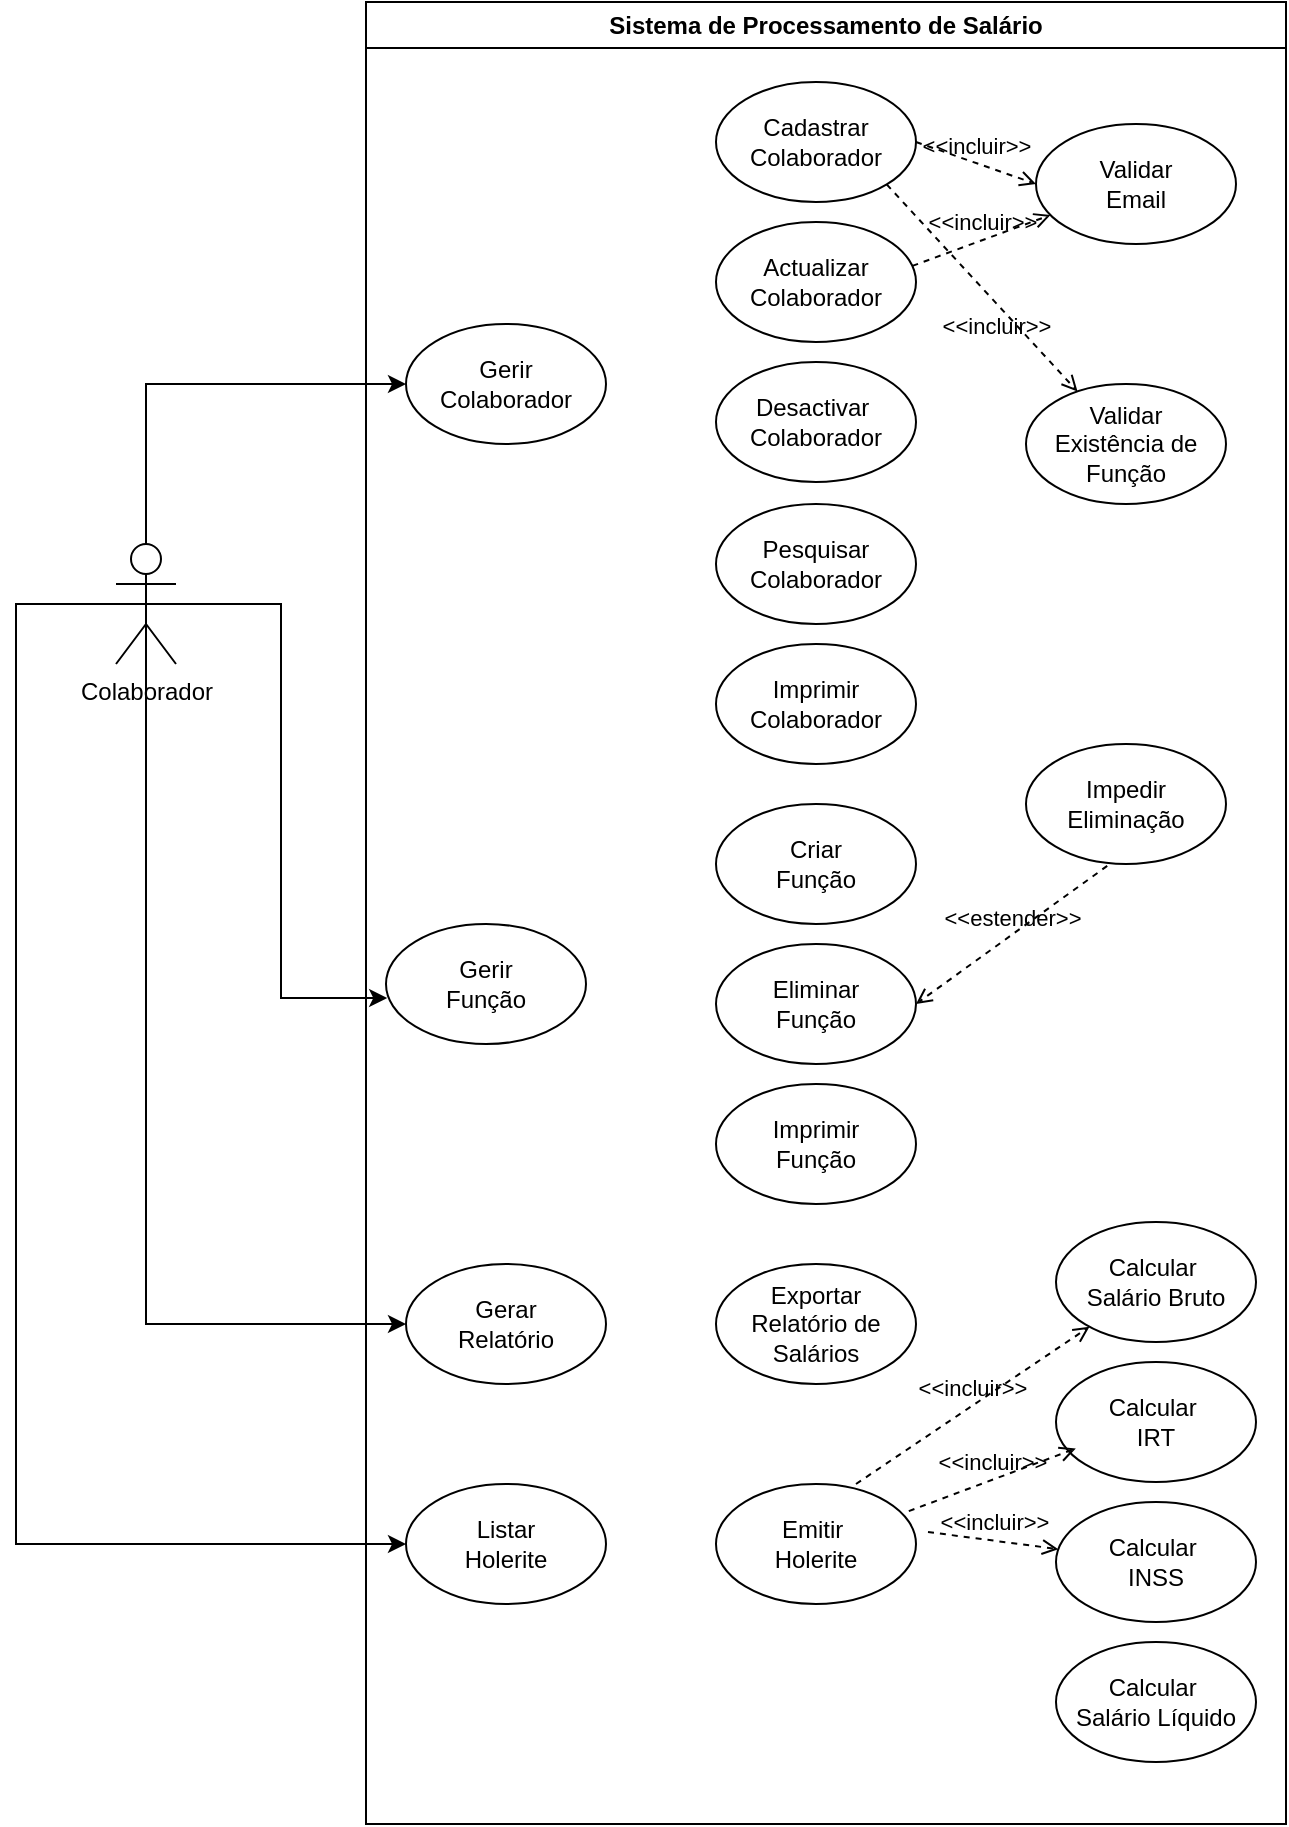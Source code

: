 <mxfile version="27.0.9">
  <diagram name="Page-1" id="QP8NUL7tgWp9apwwR5Bp">
    <mxGraphModel dx="744" dy="446" grid="1" gridSize="10" guides="1" tooltips="1" connect="1" arrows="1" fold="1" page="1" pageScale="1" pageWidth="850" pageHeight="1100" math="0" shadow="0">
      <root>
        <mxCell id="0" />
        <mxCell id="1" parent="0" />
        <mxCell id="OOApncT5bJwR6yC-GYGs-46" style="edgeStyle=orthogonalEdgeStyle;rounded=0;orthogonalLoop=1;jettySize=auto;html=1;exitX=0.5;exitY=0.5;exitDx=0;exitDy=0;exitPerimeter=0;entryX=0;entryY=0.5;entryDx=0;entryDy=0;" edge="1" parent="1" source="OOApncT5bJwR6yC-GYGs-6" target="OOApncT5bJwR6yC-GYGs-33">
          <mxGeometry relative="1" as="geometry">
            <Array as="points">
              <mxPoint x="85" y="200" />
            </Array>
          </mxGeometry>
        </mxCell>
        <mxCell id="OOApncT5bJwR6yC-GYGs-48" style="edgeStyle=orthogonalEdgeStyle;rounded=0;orthogonalLoop=1;jettySize=auto;html=1;exitX=0.5;exitY=0.5;exitDx=0;exitDy=0;exitPerimeter=0;entryX=0;entryY=0.5;entryDx=0;entryDy=0;" edge="1" parent="1" source="OOApncT5bJwR6yC-GYGs-6" target="OOApncT5bJwR6yC-GYGs-32">
          <mxGeometry relative="1" as="geometry">
            <Array as="points">
              <mxPoint x="20" y="310" />
              <mxPoint x="20" y="780" />
            </Array>
          </mxGeometry>
        </mxCell>
        <mxCell id="OOApncT5bJwR6yC-GYGs-49" style="edgeStyle=orthogonalEdgeStyle;rounded=0;orthogonalLoop=1;jettySize=auto;html=1;exitX=0.5;exitY=0.5;exitDx=0;exitDy=0;exitPerimeter=0;entryX=0;entryY=0.5;entryDx=0;entryDy=0;" edge="1" parent="1" source="OOApncT5bJwR6yC-GYGs-6" target="OOApncT5bJwR6yC-GYGs-28">
          <mxGeometry relative="1" as="geometry">
            <Array as="points">
              <mxPoint x="85" y="670" />
            </Array>
          </mxGeometry>
        </mxCell>
        <mxCell id="OOApncT5bJwR6yC-GYGs-6" value="Colaborador" style="shape=umlActor;verticalLabelPosition=bottom;verticalAlign=top;html=1;outlineConnect=0;" vertex="1" parent="1">
          <mxGeometry x="70" y="280" width="30" height="60" as="geometry" />
        </mxCell>
        <mxCell id="OOApncT5bJwR6yC-GYGs-15" value="Sistema de Processamento de Salário" style="swimlane;whiteSpace=wrap;html=1;" vertex="1" parent="1">
          <mxGeometry x="195" y="9" width="460" height="911" as="geometry">
            <mxRectangle x="330" y="170" width="240" height="30" as="alternateBounds" />
          </mxGeometry>
        </mxCell>
        <mxCell id="OOApncT5bJwR6yC-GYGs-21" value="Cadastrar Colaborador" style="ellipse;whiteSpace=wrap;html=1;" vertex="1" parent="OOApncT5bJwR6yC-GYGs-15">
          <mxGeometry x="175" y="40" width="100" height="60" as="geometry" />
        </mxCell>
        <mxCell id="OOApncT5bJwR6yC-GYGs-22" value="Actualizar Colaborador" style="ellipse;whiteSpace=wrap;html=1;" vertex="1" parent="OOApncT5bJwR6yC-GYGs-15">
          <mxGeometry x="175" y="110" width="100" height="60" as="geometry" />
        </mxCell>
        <mxCell id="OOApncT5bJwR6yC-GYGs-23" value="Desactivar&amp;nbsp;&lt;div&gt;&lt;span style=&quot;background-color: transparent; color: light-dark(rgb(0, 0, 0), rgb(255, 255, 255));&quot;&gt;Colaborador&lt;/span&gt;&lt;/div&gt;" style="ellipse;whiteSpace=wrap;html=1;" vertex="1" parent="OOApncT5bJwR6yC-GYGs-15">
          <mxGeometry x="175" y="180" width="100" height="60" as="geometry" />
        </mxCell>
        <mxCell id="OOApncT5bJwR6yC-GYGs-24" value="Imprimir&lt;br&gt;&lt;div&gt;&lt;span style=&quot;background-color: transparent; color: light-dark(rgb(0, 0, 0), rgb(255, 255, 255));&quot;&gt;Colaborador&lt;/span&gt;&lt;/div&gt;" style="ellipse;whiteSpace=wrap;html=1;" vertex="1" parent="OOApncT5bJwR6yC-GYGs-15">
          <mxGeometry x="175" y="321" width="100" height="60" as="geometry" />
        </mxCell>
        <mxCell id="OOApncT5bJwR6yC-GYGs-25" value="Criar&lt;br&gt;&lt;div&gt;&lt;span style=&quot;background-color: transparent; color: light-dark(rgb(0, 0, 0), rgb(255, 255, 255));&quot;&gt;Função&lt;/span&gt;&lt;/div&gt;" style="ellipse;whiteSpace=wrap;html=1;" vertex="1" parent="OOApncT5bJwR6yC-GYGs-15">
          <mxGeometry x="175" y="401" width="100" height="60" as="geometry" />
        </mxCell>
        <mxCell id="OOApncT5bJwR6yC-GYGs-26" value="Eliminar&lt;br&gt;&lt;div&gt;&lt;span style=&quot;background-color: transparent; color: light-dark(rgb(0, 0, 0), rgb(255, 255, 255));&quot;&gt;Função&lt;/span&gt;&lt;/div&gt;" style="ellipse;whiteSpace=wrap;html=1;" vertex="1" parent="OOApncT5bJwR6yC-GYGs-15">
          <mxGeometry x="175" y="471" width="100" height="60" as="geometry" />
        </mxCell>
        <mxCell id="OOApncT5bJwR6yC-GYGs-27" value="Imprimir&lt;br&gt;&lt;div&gt;&lt;span style=&quot;background-color: transparent; color: light-dark(rgb(0, 0, 0), rgb(255, 255, 255));&quot;&gt;Função&lt;/span&gt;&lt;/div&gt;" style="ellipse;whiteSpace=wrap;html=1;" vertex="1" parent="OOApncT5bJwR6yC-GYGs-15">
          <mxGeometry x="175" y="541" width="100" height="60" as="geometry" />
        </mxCell>
        <mxCell id="OOApncT5bJwR6yC-GYGs-28" value="Gerar&lt;br&gt;&lt;div&gt;Relatório&lt;/div&gt;" style="ellipse;whiteSpace=wrap;html=1;" vertex="1" parent="OOApncT5bJwR6yC-GYGs-15">
          <mxGeometry x="20" y="631" width="100" height="60" as="geometry" />
        </mxCell>
        <mxCell id="OOApncT5bJwR6yC-GYGs-29" value="Pesquisar&lt;br&gt;&lt;div&gt;Colaborador&lt;/div&gt;" style="ellipse;whiteSpace=wrap;html=1;" vertex="1" parent="OOApncT5bJwR6yC-GYGs-15">
          <mxGeometry x="175" y="251" width="100" height="60" as="geometry" />
        </mxCell>
        <mxCell id="OOApncT5bJwR6yC-GYGs-30" value="Exportar&lt;br&gt;&lt;div&gt;Relatório de Salários&lt;/div&gt;" style="ellipse;whiteSpace=wrap;html=1;" vertex="1" parent="OOApncT5bJwR6yC-GYGs-15">
          <mxGeometry x="175" y="631" width="100" height="60" as="geometry" />
        </mxCell>
        <mxCell id="OOApncT5bJwR6yC-GYGs-31" value="Emitir&amp;nbsp;&lt;div&gt;Holerite&lt;/div&gt;" style="ellipse;whiteSpace=wrap;html=1;" vertex="1" parent="OOApncT5bJwR6yC-GYGs-15">
          <mxGeometry x="175" y="741" width="100" height="60" as="geometry" />
        </mxCell>
        <mxCell id="OOApncT5bJwR6yC-GYGs-32" value="Listar&lt;div&gt;Holerite&lt;/div&gt;" style="ellipse;whiteSpace=wrap;html=1;" vertex="1" parent="OOApncT5bJwR6yC-GYGs-15">
          <mxGeometry x="20" y="741" width="100" height="60" as="geometry" />
        </mxCell>
        <mxCell id="OOApncT5bJwR6yC-GYGs-33" value="Gerir&lt;div&gt;Colaborador&lt;/div&gt;" style="ellipse;whiteSpace=wrap;html=1;" vertex="1" parent="OOApncT5bJwR6yC-GYGs-15">
          <mxGeometry x="20" y="161" width="100" height="60" as="geometry" />
        </mxCell>
        <mxCell id="OOApncT5bJwR6yC-GYGs-34" value="Validar&lt;div&gt;Email&lt;/div&gt;" style="ellipse;whiteSpace=wrap;html=1;" vertex="1" parent="OOApncT5bJwR6yC-GYGs-15">
          <mxGeometry x="335" y="61" width="100" height="60" as="geometry" />
        </mxCell>
        <mxCell id="OOApncT5bJwR6yC-GYGs-36" value="Validar&lt;div&gt;Existência de&lt;/div&gt;&lt;div&gt;Função&lt;/div&gt;" style="ellipse;whiteSpace=wrap;html=1;" vertex="1" parent="OOApncT5bJwR6yC-GYGs-15">
          <mxGeometry x="330" y="191" width="100" height="60" as="geometry" />
        </mxCell>
        <mxCell id="OOApncT5bJwR6yC-GYGs-37" value="Impedir Eliminação" style="ellipse;whiteSpace=wrap;html=1;" vertex="1" parent="OOApncT5bJwR6yC-GYGs-15">
          <mxGeometry x="330" y="371" width="100" height="60" as="geometry" />
        </mxCell>
        <mxCell id="OOApncT5bJwR6yC-GYGs-38" value="Gerir&lt;div&gt;Função&lt;/div&gt;" style="ellipse;whiteSpace=wrap;html=1;" vertex="1" parent="OOApncT5bJwR6yC-GYGs-15">
          <mxGeometry x="10" y="461" width="100" height="60" as="geometry" />
        </mxCell>
        <mxCell id="OOApncT5bJwR6yC-GYGs-52" value="&amp;lt;&amp;lt;incluir&lt;span style=&quot;background-color: transparent; color: light-dark(rgb(0, 0, 0), rgb(255, 255, 255));&quot;&gt;&amp;gt;&amp;gt;&lt;/span&gt;" style="html=1;verticalAlign=bottom;labelBackgroundColor=none;endArrow=open;endFill=0;dashed=1;rounded=0;entryX=0;entryY=0.5;entryDx=0;entryDy=0;exitX=1;exitY=0.5;exitDx=0;exitDy=0;" edge="1" parent="OOApncT5bJwR6yC-GYGs-15" source="OOApncT5bJwR6yC-GYGs-21" target="OOApncT5bJwR6yC-GYGs-34">
          <mxGeometry width="160" relative="1" as="geometry">
            <mxPoint x="45" y="221" as="sourcePoint" />
            <mxPoint x="205" y="221" as="targetPoint" />
          </mxGeometry>
        </mxCell>
        <mxCell id="OOApncT5bJwR6yC-GYGs-53" value="&amp;lt;&amp;lt;incluir&lt;span style=&quot;background-color: transparent; color: light-dark(rgb(0, 0, 0), rgb(255, 255, 255));&quot;&gt;&amp;gt;&amp;gt;&lt;/span&gt;" style="html=1;verticalAlign=bottom;labelBackgroundColor=none;endArrow=open;endFill=0;dashed=1;rounded=0;exitX=0.982;exitY=0.366;exitDx=0;exitDy=0;exitPerimeter=0;" edge="1" parent="OOApncT5bJwR6yC-GYGs-15" source="OOApncT5bJwR6yC-GYGs-22" target="OOApncT5bJwR6yC-GYGs-34">
          <mxGeometry width="160" relative="1" as="geometry">
            <mxPoint x="285" y="80" as="sourcePoint" />
            <mxPoint x="330" y="136" as="targetPoint" />
          </mxGeometry>
        </mxCell>
        <mxCell id="OOApncT5bJwR6yC-GYGs-56" value="&amp;lt;&amp;lt;incluir&lt;span style=&quot;background-color: transparent; color: light-dark(rgb(0, 0, 0), rgb(255, 255, 255));&quot;&gt;&amp;gt;&amp;gt;&lt;/span&gt;" style="html=1;verticalAlign=bottom;labelBackgroundColor=none;endArrow=open;endFill=0;dashed=1;rounded=0;exitX=1;exitY=1;exitDx=0;exitDy=0;" edge="1" parent="OOApncT5bJwR6yC-GYGs-15" source="OOApncT5bJwR6yC-GYGs-21" target="OOApncT5bJwR6yC-GYGs-36">
          <mxGeometry x="0.359" y="-14" width="160" relative="1" as="geometry">
            <mxPoint x="285" y="80" as="sourcePoint" />
            <mxPoint x="345" y="101" as="targetPoint" />
            <mxPoint as="offset" />
          </mxGeometry>
        </mxCell>
        <mxCell id="OOApncT5bJwR6yC-GYGs-58" value="&amp;lt;&amp;lt;estender&amp;gt;&amp;gt;" style="html=1;verticalAlign=bottom;labelBackgroundColor=none;endArrow=open;endFill=0;dashed=1;rounded=0;exitX=0.406;exitY=1.016;exitDx=0;exitDy=0;exitPerimeter=0;entryX=1;entryY=0.5;entryDx=0;entryDy=0;" edge="1" parent="OOApncT5bJwR6yC-GYGs-15" source="OOApncT5bJwR6yC-GYGs-37" target="OOApncT5bJwR6yC-GYGs-26">
          <mxGeometry width="160" relative="1" as="geometry">
            <mxPoint x="300" y="430.57" as="sourcePoint" />
            <mxPoint x="460" y="430.57" as="targetPoint" />
          </mxGeometry>
        </mxCell>
        <mxCell id="OOApncT5bJwR6yC-GYGs-59" value="Calcular&amp;nbsp;&lt;div&gt;Salário Bruto&lt;/div&gt;" style="ellipse;whiteSpace=wrap;html=1;" vertex="1" parent="OOApncT5bJwR6yC-GYGs-15">
          <mxGeometry x="345" y="610" width="100" height="60" as="geometry" />
        </mxCell>
        <mxCell id="OOApncT5bJwR6yC-GYGs-60" value="Calcular&amp;nbsp;&lt;div&gt;IRT&lt;/div&gt;" style="ellipse;whiteSpace=wrap;html=1;" vertex="1" parent="OOApncT5bJwR6yC-GYGs-15">
          <mxGeometry x="345" y="680" width="100" height="60" as="geometry" />
        </mxCell>
        <mxCell id="OOApncT5bJwR6yC-GYGs-61" value="Calcular&amp;nbsp;&lt;div&gt;INSS&lt;/div&gt;" style="ellipse;whiteSpace=wrap;html=1;" vertex="1" parent="OOApncT5bJwR6yC-GYGs-15">
          <mxGeometry x="345" y="750" width="100" height="60" as="geometry" />
        </mxCell>
        <mxCell id="OOApncT5bJwR6yC-GYGs-62" value="Calcular&amp;nbsp;&lt;div&gt;Salário Líquido&lt;/div&gt;" style="ellipse;whiteSpace=wrap;html=1;" vertex="1" parent="OOApncT5bJwR6yC-GYGs-15">
          <mxGeometry x="345" y="820" width="100" height="60" as="geometry" />
        </mxCell>
        <mxCell id="OOApncT5bJwR6yC-GYGs-63" value="&amp;lt;&amp;lt;incluir&amp;gt;&amp;gt;" style="html=1;verticalAlign=bottom;labelBackgroundColor=none;endArrow=open;endFill=0;dashed=1;rounded=0;exitX=0.7;exitY=0;exitDx=0;exitDy=0;exitPerimeter=0;" edge="1" parent="OOApncT5bJwR6yC-GYGs-15" source="OOApncT5bJwR6yC-GYGs-31" target="OOApncT5bJwR6yC-GYGs-59">
          <mxGeometry width="160" relative="1" as="geometry">
            <mxPoint x="75" y="731" as="sourcePoint" />
            <mxPoint x="235" y="731" as="targetPoint" />
          </mxGeometry>
        </mxCell>
        <mxCell id="OOApncT5bJwR6yC-GYGs-64" value="&amp;lt;&amp;lt;incluir&amp;gt;&amp;gt;" style="html=1;verticalAlign=bottom;labelBackgroundColor=none;endArrow=open;endFill=0;dashed=1;rounded=0;exitX=0.964;exitY=0.226;exitDx=0;exitDy=0;exitPerimeter=0;entryX=0.099;entryY=0.721;entryDx=0;entryDy=0;entryPerimeter=0;" edge="1" parent="OOApncT5bJwR6yC-GYGs-15" source="OOApncT5bJwR6yC-GYGs-31" target="OOApncT5bJwR6yC-GYGs-60">
          <mxGeometry width="160" relative="1" as="geometry">
            <mxPoint x="255" y="751" as="sourcePoint" />
            <mxPoint x="372" y="672" as="targetPoint" />
          </mxGeometry>
        </mxCell>
        <mxCell id="OOApncT5bJwR6yC-GYGs-65" value="&amp;lt;&amp;lt;incluir&amp;gt;&amp;gt;" style="html=1;verticalAlign=bottom;labelBackgroundColor=none;endArrow=open;endFill=0;dashed=1;rounded=0;exitX=0.964;exitY=0.226;exitDx=0;exitDy=0;exitPerimeter=0;" edge="1" parent="OOApncT5bJwR6yC-GYGs-15" target="OOApncT5bJwR6yC-GYGs-61">
          <mxGeometry width="160" relative="1" as="geometry">
            <mxPoint x="281" y="765" as="sourcePoint" />
            <mxPoint x="365" y="733" as="targetPoint" />
          </mxGeometry>
        </mxCell>
        <mxCell id="OOApncT5bJwR6yC-GYGs-51" style="edgeStyle=orthogonalEdgeStyle;rounded=0;orthogonalLoop=1;jettySize=auto;html=1;exitX=0.5;exitY=0.5;exitDx=0;exitDy=0;exitPerimeter=0;entryX=0.006;entryY=0.617;entryDx=0;entryDy=0;entryPerimeter=0;" edge="1" parent="1" source="OOApncT5bJwR6yC-GYGs-6" target="OOApncT5bJwR6yC-GYGs-38">
          <mxGeometry relative="1" as="geometry" />
        </mxCell>
      </root>
    </mxGraphModel>
  </diagram>
</mxfile>
